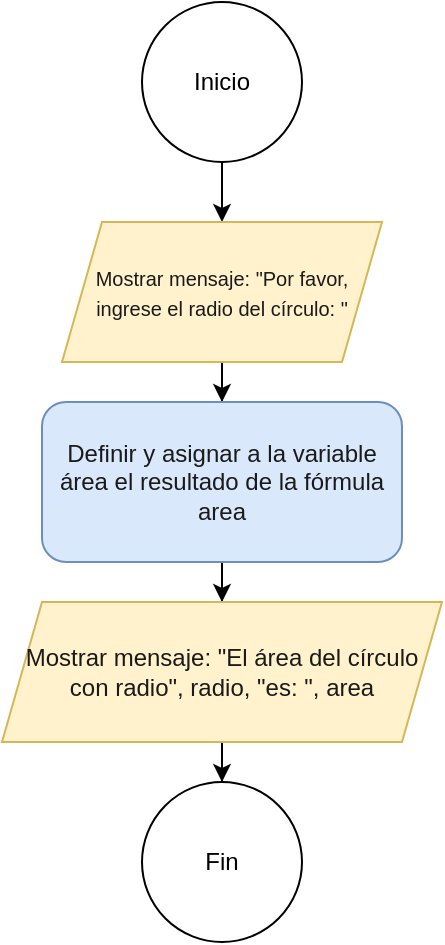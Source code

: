 <mxfile version="26.0.11">
  <diagram id="C5RBs43oDa-KdzZeNtuy" name="Page-1">
    <mxGraphModel dx="934" dy="492" grid="1" gridSize="10" guides="1" tooltips="1" connect="1" arrows="1" fold="1" page="1" pageScale="1" pageWidth="827" pageHeight="1169" math="0" shadow="0">
      <root>
        <mxCell id="WIyWlLk6GJQsqaUBKTNV-0" />
        <mxCell id="WIyWlLk6GJQsqaUBKTNV-1" parent="WIyWlLk6GJQsqaUBKTNV-0" />
        <mxCell id="wFdsZz-LmemyX6yDZpsN-2" value="" style="edgeStyle=orthogonalEdgeStyle;rounded=0;orthogonalLoop=1;jettySize=auto;html=1;" edge="1" parent="WIyWlLk6GJQsqaUBKTNV-1" source="wFdsZz-LmemyX6yDZpsN-0">
          <mxGeometry relative="1" as="geometry">
            <mxPoint x="410" y="560" as="targetPoint" />
          </mxGeometry>
        </mxCell>
        <mxCell id="wFdsZz-LmemyX6yDZpsN-0" value="Inicio" style="ellipse;whiteSpace=wrap;html=1;aspect=fixed;" vertex="1" parent="WIyWlLk6GJQsqaUBKTNV-1">
          <mxGeometry x="370" y="450" width="80" height="80" as="geometry" />
        </mxCell>
        <mxCell id="wFdsZz-LmemyX6yDZpsN-5" value="" style="edgeStyle=orthogonalEdgeStyle;rounded=0;orthogonalLoop=1;jettySize=auto;html=1;" edge="1" parent="WIyWlLk6GJQsqaUBKTNV-1" source="wFdsZz-LmemyX6yDZpsN-3" target="wFdsZz-LmemyX6yDZpsN-4">
          <mxGeometry relative="1" as="geometry" />
        </mxCell>
        <mxCell id="wFdsZz-LmemyX6yDZpsN-3" value="&lt;span style=&quot;color: rgb(26, 26, 26);&quot;&gt;&lt;font style=&quot;font-size: 10px;&quot;&gt;Mostrar mensaje: &quot;Por favor, ingrese el radio del círculo: &quot;&lt;/font&gt;&lt;/span&gt;" style="shape=parallelogram;perimeter=parallelogramPerimeter;whiteSpace=wrap;html=1;fixedSize=1;fillColor=#fff2cc;strokeColor=#d6b656;" vertex="1" parent="WIyWlLk6GJQsqaUBKTNV-1">
          <mxGeometry x="330" y="560" width="160" height="70" as="geometry" />
        </mxCell>
        <mxCell id="wFdsZz-LmemyX6yDZpsN-14" value="" style="edgeStyle=orthogonalEdgeStyle;rounded=0;orthogonalLoop=1;jettySize=auto;html=1;" edge="1" parent="WIyWlLk6GJQsqaUBKTNV-1" source="wFdsZz-LmemyX6yDZpsN-4" target="wFdsZz-LmemyX6yDZpsN-13">
          <mxGeometry relative="1" as="geometry" />
        </mxCell>
        <mxCell id="wFdsZz-LmemyX6yDZpsN-4" value="&lt;span style=&quot;color: rgb(26, 26, 26);&quot;&gt;Definir y asignar a la variable área el resultado de la fórmula area&lt;/span&gt;" style="rounded=1;whiteSpace=wrap;html=1;fillColor=#dae8fc;strokeColor=#6c8ebf;" vertex="1" parent="WIyWlLk6GJQsqaUBKTNV-1">
          <mxGeometry x="320" y="650" width="180" height="80" as="geometry" />
        </mxCell>
        <mxCell id="wFdsZz-LmemyX6yDZpsN-10" value="Fin" style="ellipse;whiteSpace=wrap;html=1;" vertex="1" parent="WIyWlLk6GJQsqaUBKTNV-1">
          <mxGeometry x="370" y="840" width="80" height="80" as="geometry" />
        </mxCell>
        <mxCell id="wFdsZz-LmemyX6yDZpsN-15" value="" style="edgeStyle=orthogonalEdgeStyle;rounded=0;orthogonalLoop=1;jettySize=auto;html=1;" edge="1" parent="WIyWlLk6GJQsqaUBKTNV-1" source="wFdsZz-LmemyX6yDZpsN-13" target="wFdsZz-LmemyX6yDZpsN-10">
          <mxGeometry relative="1" as="geometry" />
        </mxCell>
        <mxCell id="wFdsZz-LmemyX6yDZpsN-13" value="&lt;span style=&quot;color: rgb(26, 26, 26);&quot;&gt;Mostrar mensaje: &quot;El área del círculo con radio&quot;, radio, &quot;es: &quot;, area&lt;/span&gt;" style="shape=parallelogram;perimeter=parallelogramPerimeter;whiteSpace=wrap;html=1;fixedSize=1;fillColor=#fff2cc;strokeColor=#d6b656;" vertex="1" parent="WIyWlLk6GJQsqaUBKTNV-1">
          <mxGeometry x="300" y="750" width="220" height="70" as="geometry" />
        </mxCell>
      </root>
    </mxGraphModel>
  </diagram>
</mxfile>
